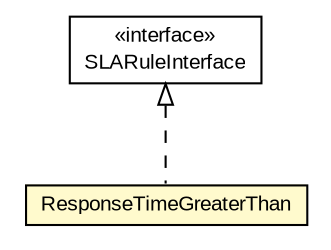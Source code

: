 #!/usr/local/bin/dot
#
# Class diagram 
# Generated by UMLGraph version R5_6-24-gf6e263 (http://www.umlgraph.org/)
#

digraph G {
	edge [fontname="arial",fontsize=10,labelfontname="arial",labelfontsize=10];
	node [fontname="arial",fontsize=10,shape=plaintext];
	nodesep=0.25;
	ranksep=0.5;
	// org.miloss.fgsms.sla.rules.ResponseTimeGreaterThan
	c2333 [label=<<table title="org.miloss.fgsms.sla.rules.ResponseTimeGreaterThan" border="0" cellborder="1" cellspacing="0" cellpadding="2" port="p" bgcolor="lemonChiffon" href="./ResponseTimeGreaterThan.html">
		<tr><td><table border="0" cellspacing="0" cellpadding="1">
<tr><td align="center" balign="center"> ResponseTimeGreaterThan </td></tr>
		</table></td></tr>
		</table>>, URL="./ResponseTimeGreaterThan.html", fontname="arial", fontcolor="black", fontsize=10.0];
	//org.miloss.fgsms.sla.rules.ResponseTimeGreaterThan implements org.miloss.fgsms.plugins.sla.SLARuleInterface
	c2364:p -> c2333:p [dir=back,arrowtail=empty,style=dashed];
	// org.miloss.fgsms.plugins.sla.SLARuleInterface
	c2364 [label=<<table title="org.miloss.fgsms.plugins.sla.SLARuleInterface" border="0" cellborder="1" cellspacing="0" cellpadding="2" port="p" href="http://java.sun.com/j2se/1.4.2/docs/api/org/miloss/fgsms/plugins/sla/SLARuleInterface.html">
		<tr><td><table border="0" cellspacing="0" cellpadding="1">
<tr><td align="center" balign="center"> &#171;interface&#187; </td></tr>
<tr><td align="center" balign="center"> SLARuleInterface </td></tr>
		</table></td></tr>
		</table>>, URL="http://java.sun.com/j2se/1.4.2/docs/api/org/miloss/fgsms/plugins/sla/SLARuleInterface.html", fontname="arial", fontcolor="black", fontsize=10.0];
}


